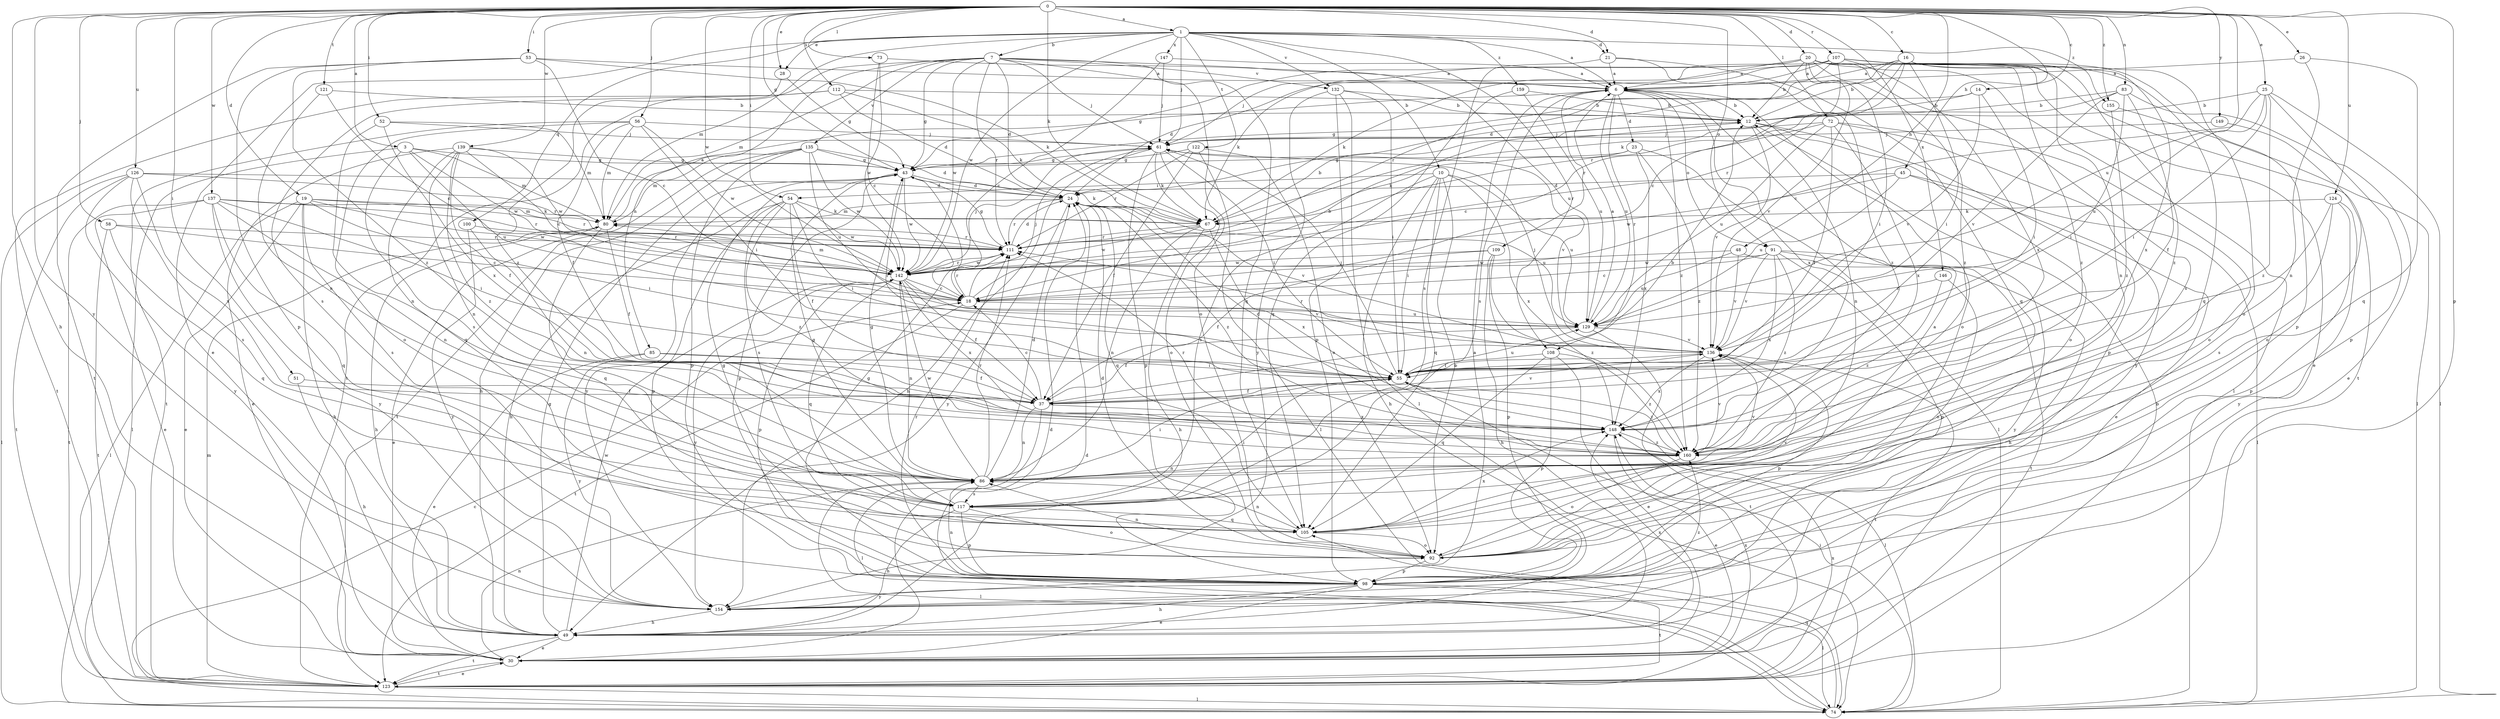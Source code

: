 strict digraph  {
0;
1;
3;
6;
7;
10;
12;
14;
16;
18;
19;
20;
21;
23;
24;
25;
26;
28;
30;
37;
43;
45;
48;
49;
51;
52;
53;
54;
55;
56;
58;
61;
67;
72;
73;
74;
80;
83;
85;
86;
91;
92;
98;
100;
105;
107;
108;
109;
111;
112;
117;
121;
122;
123;
124;
126;
129;
132;
135;
136;
137;
139;
142;
146;
147;
148;
149;
154;
155;
159;
160;
0 -> 1  [label=a];
0 -> 3  [label=a];
0 -> 14  [label=c];
0 -> 16  [label=c];
0 -> 19  [label=d];
0 -> 20  [label=d];
0 -> 21  [label=d];
0 -> 25  [label=e];
0 -> 26  [label=e];
0 -> 28  [label=e];
0 -> 43  [label=g];
0 -> 45  [label=h];
0 -> 48  [label=h];
0 -> 49  [label=h];
0 -> 51  [label=i];
0 -> 52  [label=i];
0 -> 53  [label=i];
0 -> 54  [label=i];
0 -> 56  [label=j];
0 -> 58  [label=j];
0 -> 67  [label=k];
0 -> 72  [label=l];
0 -> 73  [label=l];
0 -> 83  [label=n];
0 -> 91  [label=o];
0 -> 98  [label=p];
0 -> 107  [label=r];
0 -> 112  [label=s];
0 -> 121  [label=t];
0 -> 124  [label=u];
0 -> 126  [label=u];
0 -> 129  [label=u];
0 -> 137  [label=w];
0 -> 139  [label=w];
0 -> 142  [label=w];
0 -> 146  [label=x];
0 -> 149  [label=y];
0 -> 154  [label=y];
0 -> 155  [label=z];
1 -> 6  [label=a];
1 -> 7  [label=b];
1 -> 10  [label=b];
1 -> 21  [label=d];
1 -> 28  [label=e];
1 -> 30  [label=e];
1 -> 61  [label=j];
1 -> 80  [label=m];
1 -> 100  [label=q];
1 -> 108  [label=r];
1 -> 122  [label=t];
1 -> 132  [label=v];
1 -> 142  [label=w];
1 -> 147  [label=x];
1 -> 155  [label=z];
1 -> 159  [label=z];
3 -> 43  [label=g];
3 -> 74  [label=l];
3 -> 80  [label=m];
3 -> 117  [label=s];
3 -> 129  [label=u];
3 -> 142  [label=w];
6 -> 12  [label=b];
6 -> 23  [label=d];
6 -> 91  [label=o];
6 -> 92  [label=o];
6 -> 108  [label=r];
6 -> 109  [label=r];
6 -> 117  [label=s];
6 -> 129  [label=u];
6 -> 148  [label=x];
6 -> 160  [label=z];
7 -> 24  [label=d];
7 -> 43  [label=g];
7 -> 61  [label=j];
7 -> 80  [label=m];
7 -> 85  [label=n];
7 -> 92  [label=o];
7 -> 105  [label=q];
7 -> 111  [label=r];
7 -> 123  [label=t];
7 -> 129  [label=u];
7 -> 132  [label=v];
7 -> 135  [label=v];
7 -> 142  [label=w];
10 -> 49  [label=h];
10 -> 54  [label=i];
10 -> 55  [label=i];
10 -> 92  [label=o];
10 -> 105  [label=q];
10 -> 117  [label=s];
10 -> 129  [label=u];
10 -> 148  [label=x];
12 -> 61  [label=j];
12 -> 86  [label=n];
12 -> 92  [label=o];
12 -> 98  [label=p];
12 -> 136  [label=v];
14 -> 12  [label=b];
14 -> 43  [label=g];
14 -> 55  [label=i];
14 -> 136  [label=v];
16 -> 6  [label=a];
16 -> 12  [label=b];
16 -> 24  [label=d];
16 -> 55  [label=i];
16 -> 67  [label=k];
16 -> 92  [label=o];
16 -> 111  [label=r];
16 -> 148  [label=x];
16 -> 160  [label=z];
18 -> 12  [label=b];
18 -> 61  [label=j];
18 -> 111  [label=r];
18 -> 123  [label=t];
18 -> 129  [label=u];
19 -> 30  [label=e];
19 -> 49  [label=h];
19 -> 55  [label=i];
19 -> 74  [label=l];
19 -> 80  [label=m];
19 -> 111  [label=r];
19 -> 117  [label=s];
19 -> 142  [label=w];
20 -> 6  [label=a];
20 -> 12  [label=b];
20 -> 30  [label=e];
20 -> 43  [label=g];
20 -> 55  [label=i];
20 -> 67  [label=k];
20 -> 74  [label=l];
20 -> 117  [label=s];
20 -> 123  [label=t];
20 -> 136  [label=v];
20 -> 160  [label=z];
21 -> 6  [label=a];
21 -> 105  [label=q];
21 -> 117  [label=s];
21 -> 160  [label=z];
23 -> 43  [label=g];
23 -> 67  [label=k];
23 -> 74  [label=l];
23 -> 148  [label=x];
23 -> 160  [label=z];
24 -> 80  [label=m];
24 -> 105  [label=q];
24 -> 111  [label=r];
24 -> 129  [label=u];
24 -> 136  [label=v];
24 -> 154  [label=y];
24 -> 160  [label=z];
25 -> 12  [label=b];
25 -> 18  [label=c];
25 -> 55  [label=i];
25 -> 74  [label=l];
25 -> 98  [label=p];
25 -> 129  [label=u];
25 -> 160  [label=z];
26 -> 6  [label=a];
26 -> 86  [label=n];
26 -> 105  [label=q];
28 -> 43  [label=g];
28 -> 160  [label=z];
30 -> 24  [label=d];
30 -> 86  [label=n];
30 -> 123  [label=t];
30 -> 148  [label=x];
37 -> 12  [label=b];
37 -> 18  [label=c];
37 -> 74  [label=l];
37 -> 86  [label=n];
37 -> 136  [label=v];
37 -> 148  [label=x];
43 -> 24  [label=d];
43 -> 55  [label=i];
43 -> 67  [label=k];
43 -> 98  [label=p];
43 -> 142  [label=w];
43 -> 154  [label=y];
45 -> 24  [label=d];
45 -> 30  [label=e];
45 -> 74  [label=l];
45 -> 129  [label=u];
45 -> 142  [label=w];
48 -> 49  [label=h];
48 -> 129  [label=u];
48 -> 136  [label=v];
48 -> 142  [label=w];
49 -> 30  [label=e];
49 -> 43  [label=g];
49 -> 123  [label=t];
49 -> 142  [label=w];
49 -> 148  [label=x];
51 -> 37  [label=f];
51 -> 49  [label=h];
52 -> 61  [label=j];
52 -> 80  [label=m];
52 -> 86  [label=n];
52 -> 148  [label=x];
53 -> 6  [label=a];
53 -> 18  [label=c];
53 -> 67  [label=k];
53 -> 98  [label=p];
53 -> 123  [label=t];
53 -> 160  [label=z];
54 -> 37  [label=f];
54 -> 49  [label=h];
54 -> 55  [label=i];
54 -> 67  [label=k];
54 -> 98  [label=p];
54 -> 117  [label=s];
54 -> 142  [label=w];
54 -> 160  [label=z];
55 -> 37  [label=f];
55 -> 61  [label=j];
55 -> 74  [label=l];
55 -> 129  [label=u];
55 -> 160  [label=z];
56 -> 37  [label=f];
56 -> 55  [label=i];
56 -> 61  [label=j];
56 -> 80  [label=m];
56 -> 92  [label=o];
56 -> 123  [label=t];
56 -> 142  [label=w];
58 -> 18  [label=c];
58 -> 105  [label=q];
58 -> 111  [label=r];
58 -> 123  [label=t];
61 -> 43  [label=g];
61 -> 49  [label=h];
61 -> 55  [label=i];
61 -> 67  [label=k];
61 -> 92  [label=o];
61 -> 98  [label=p];
61 -> 136  [label=v];
67 -> 12  [label=b];
67 -> 49  [label=h];
67 -> 86  [label=n];
67 -> 111  [label=r];
67 -> 142  [label=w];
67 -> 148  [label=x];
72 -> 18  [label=c];
72 -> 37  [label=f];
72 -> 61  [label=j];
72 -> 92  [label=o];
72 -> 129  [label=u];
72 -> 148  [label=x];
72 -> 154  [label=y];
73 -> 6  [label=a];
73 -> 18  [label=c];
73 -> 142  [label=w];
74 -> 18  [label=c];
74 -> 24  [label=d];
74 -> 55  [label=i];
74 -> 105  [label=q];
80 -> 6  [label=a];
80 -> 30  [label=e];
80 -> 37  [label=f];
80 -> 49  [label=h];
80 -> 105  [label=q];
80 -> 111  [label=r];
83 -> 12  [label=b];
83 -> 30  [label=e];
83 -> 37  [label=f];
83 -> 55  [label=i];
83 -> 111  [label=r];
83 -> 136  [label=v];
85 -> 30  [label=e];
85 -> 37  [label=f];
85 -> 55  [label=i];
85 -> 154  [label=y];
86 -> 24  [label=d];
86 -> 43  [label=g];
86 -> 55  [label=i];
86 -> 74  [label=l];
86 -> 111  [label=r];
86 -> 117  [label=s];
86 -> 136  [label=v];
86 -> 142  [label=w];
91 -> 18  [label=c];
91 -> 98  [label=p];
91 -> 123  [label=t];
91 -> 136  [label=v];
91 -> 142  [label=w];
91 -> 148  [label=x];
91 -> 154  [label=y];
91 -> 160  [label=z];
92 -> 6  [label=a];
92 -> 24  [label=d];
92 -> 43  [label=g];
92 -> 86  [label=n];
92 -> 98  [label=p];
98 -> 30  [label=e];
98 -> 43  [label=g];
98 -> 49  [label=h];
98 -> 74  [label=l];
98 -> 86  [label=n];
98 -> 111  [label=r];
98 -> 123  [label=t];
98 -> 154  [label=y];
100 -> 86  [label=n];
100 -> 111  [label=r];
100 -> 154  [label=y];
105 -> 86  [label=n];
105 -> 92  [label=o];
105 -> 136  [label=v];
105 -> 148  [label=x];
107 -> 6  [label=a];
107 -> 18  [label=c];
107 -> 24  [label=d];
107 -> 61  [label=j];
107 -> 67  [label=k];
107 -> 86  [label=n];
107 -> 98  [label=p];
107 -> 105  [label=q];
107 -> 111  [label=r];
107 -> 148  [label=x];
107 -> 160  [label=z];
108 -> 30  [label=e];
108 -> 55  [label=i];
108 -> 98  [label=p];
108 -> 105  [label=q];
108 -> 160  [label=z];
109 -> 37  [label=f];
109 -> 49  [label=h];
109 -> 98  [label=p];
109 -> 142  [label=w];
109 -> 160  [label=z];
111 -> 24  [label=d];
111 -> 43  [label=g];
111 -> 142  [label=w];
112 -> 12  [label=b];
112 -> 24  [label=d];
112 -> 67  [label=k];
112 -> 117  [label=s];
112 -> 123  [label=t];
117 -> 43  [label=g];
117 -> 49  [label=h];
117 -> 55  [label=i];
117 -> 92  [label=o];
117 -> 98  [label=p];
117 -> 105  [label=q];
121 -> 12  [label=b];
121 -> 18  [label=c];
121 -> 86  [label=n];
122 -> 37  [label=f];
122 -> 43  [label=g];
122 -> 74  [label=l];
122 -> 92  [label=o];
122 -> 111  [label=r];
123 -> 12  [label=b];
123 -> 30  [label=e];
123 -> 74  [label=l];
123 -> 80  [label=m];
123 -> 148  [label=x];
124 -> 55  [label=i];
124 -> 67  [label=k];
124 -> 98  [label=p];
124 -> 117  [label=s];
124 -> 154  [label=y];
126 -> 24  [label=d];
126 -> 74  [label=l];
126 -> 111  [label=r];
126 -> 117  [label=s];
126 -> 123  [label=t];
126 -> 148  [label=x];
126 -> 154  [label=y];
129 -> 6  [label=a];
129 -> 37  [label=f];
129 -> 123  [label=t];
129 -> 136  [label=v];
132 -> 12  [label=b];
132 -> 55  [label=i];
132 -> 74  [label=l];
132 -> 98  [label=p];
132 -> 154  [label=y];
135 -> 24  [label=d];
135 -> 43  [label=g];
135 -> 49  [label=h];
135 -> 80  [label=m];
135 -> 98  [label=p];
135 -> 123  [label=t];
135 -> 129  [label=u];
135 -> 142  [label=w];
136 -> 55  [label=i];
136 -> 61  [label=j];
136 -> 98  [label=p];
136 -> 111  [label=r];
136 -> 123  [label=t];
136 -> 148  [label=x];
137 -> 30  [label=e];
137 -> 55  [label=i];
137 -> 67  [label=k];
137 -> 86  [label=n];
137 -> 105  [label=q];
137 -> 111  [label=r];
137 -> 123  [label=t];
137 -> 154  [label=y];
139 -> 18  [label=c];
139 -> 30  [label=e];
139 -> 37  [label=f];
139 -> 43  [label=g];
139 -> 86  [label=n];
139 -> 105  [label=q];
139 -> 142  [label=w];
139 -> 160  [label=z];
142 -> 18  [label=c];
142 -> 37  [label=f];
142 -> 61  [label=j];
142 -> 80  [label=m];
142 -> 86  [label=n];
142 -> 98  [label=p];
142 -> 105  [label=q];
142 -> 111  [label=r];
142 -> 136  [label=v];
142 -> 148  [label=x];
142 -> 154  [label=y];
146 -> 18  [label=c];
146 -> 92  [label=o];
146 -> 160  [label=z];
147 -> 6  [label=a];
147 -> 18  [label=c];
147 -> 61  [label=j];
148 -> 24  [label=d];
148 -> 30  [label=e];
148 -> 160  [label=z];
149 -> 61  [label=j];
149 -> 92  [label=o];
154 -> 6  [label=a];
154 -> 49  [label=h];
154 -> 160  [label=z];
155 -> 74  [label=l];
155 -> 160  [label=z];
159 -> 12  [label=b];
159 -> 105  [label=q];
159 -> 129  [label=u];
160 -> 86  [label=n];
160 -> 92  [label=o];
160 -> 111  [label=r];
160 -> 136  [label=v];
}

